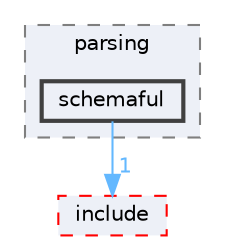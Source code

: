 digraph "external/reflect-cpp/src/rfl/parsing/schemaful"
{
 // LATEX_PDF_SIZE
  bgcolor="transparent";
  edge [fontname=Helvetica,fontsize=10,labelfontname=Helvetica,labelfontsize=10];
  node [fontname=Helvetica,fontsize=10,shape=box,height=0.2,width=0.4];
  compound=true
  subgraph clusterdir_31feea54074aeeba37706a2e3832a66f {
    graph [ bgcolor="#edf0f7", pencolor="grey50", label="parsing", fontname=Helvetica,fontsize=10 style="filled,dashed", URL="dir_31feea54074aeeba37706a2e3832a66f.html",tooltip=""]
  dir_e215f99960597be460936b8f2f85dbee [label="schemaful", fillcolor="#edf0f7", color="grey25", style="filled,bold", URL="dir_e215f99960597be460936b8f2f85dbee.html",tooltip=""];
  }
  dir_52db5b9842da2a9d3126408803d2a092 [label="include", fillcolor="#edf0f7", color="red", style="filled,dashed", URL="dir_52db5b9842da2a9d3126408803d2a092.html",tooltip=""];
  dir_e215f99960597be460936b8f2f85dbee->dir_52db5b9842da2a9d3126408803d2a092 [headlabel="1", labeldistance=1.5 headhref="dir_000642_000385.html" href="dir_000642_000385.html" color="steelblue1" fontcolor="steelblue1"];
}
